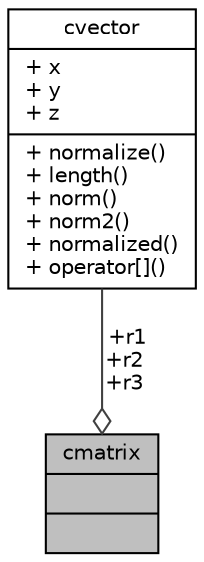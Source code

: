 digraph "cmatrix"
{
 // INTERACTIVE_SVG=YES
  edge [fontname="Helvetica",fontsize="10",labelfontname="Helvetica",labelfontsize="10"];
  node [fontname="Helvetica",fontsize="10",shape=record];
  Node1 [label="{cmatrix\n||}",height=0.2,width=0.4,color="black", fillcolor="grey75", style="filled", fontcolor="black"];
  Node2 -> Node1 [color="grey25",fontsize="10",style="solid",label=" +r1\n+r2\n+r3" ,arrowhead="odiamond",fontname="Helvetica"];
  Node2 [label="{cvector\n|+ x\l+ y\l+ z\l|+ normalize()\l+ length()\l+ norm()\l+ norm2()\l+ normalized()\l+ operator[]()\l}",height=0.2,width=0.4,color="black", fillcolor="white", style="filled",URL="$classcvector.html",tooltip="3 element cartesian vector "];
}
